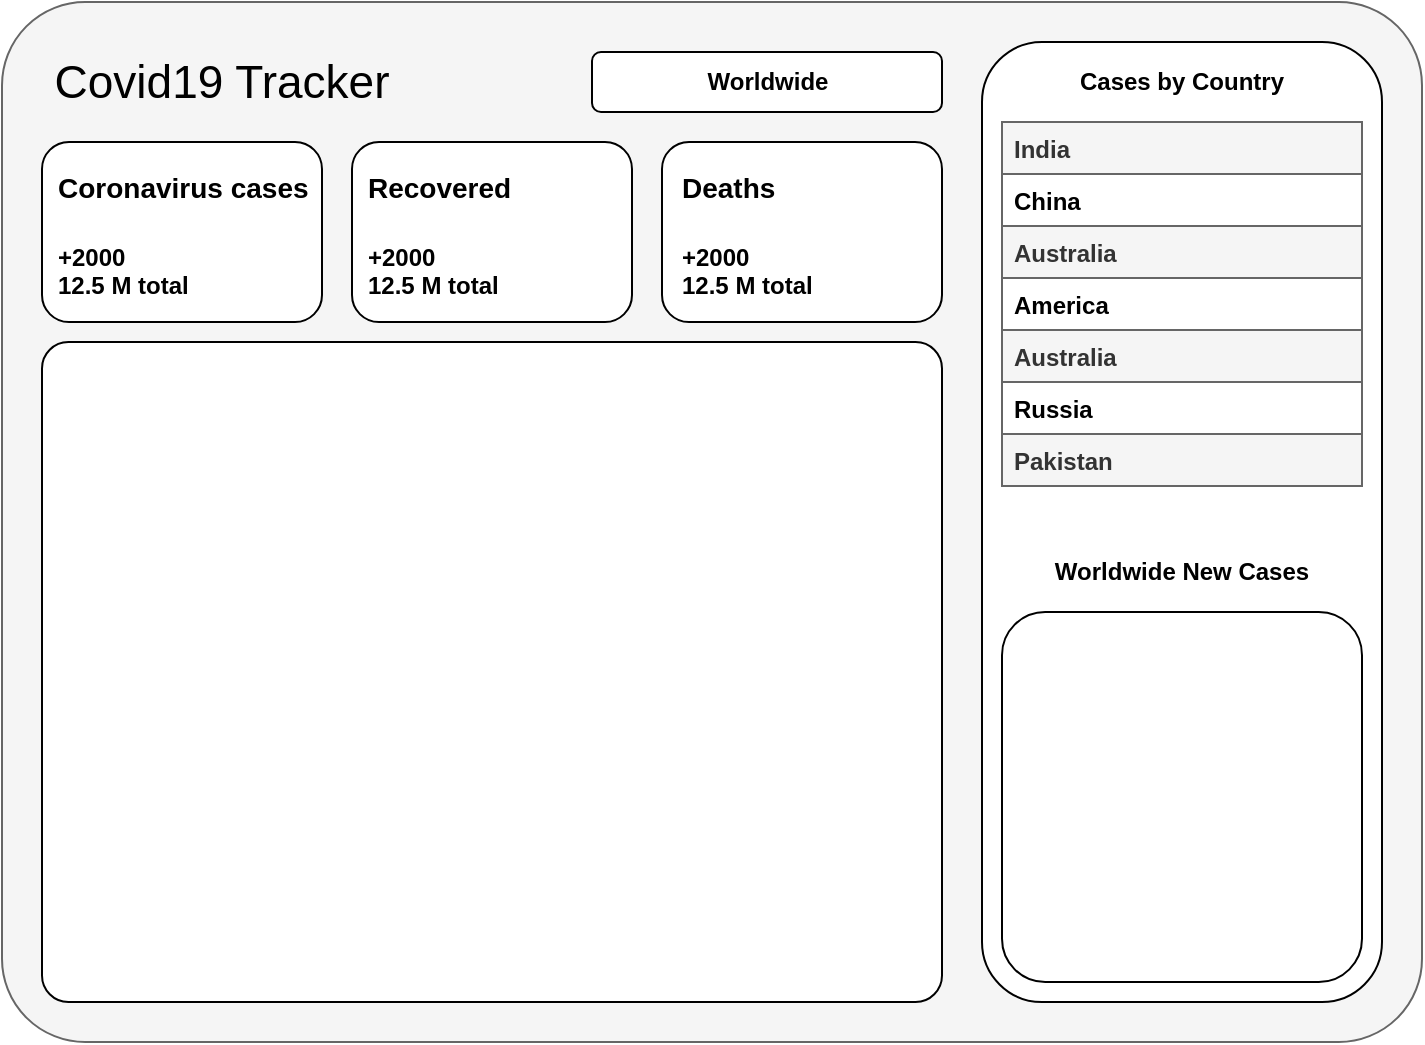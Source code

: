 <mxfile version="14.7.6" type="device"><diagram id="C5RBs43oDa-KdzZeNtuy" name="Page-1"><mxGraphModel dx="966" dy="578" grid="1" gridSize="10" guides="1" tooltips="1" connect="1" arrows="1" fold="1" page="1" pageScale="1" pageWidth="827" pageHeight="1169" background="none" math="0" shadow="0"><root><mxCell id="WIyWlLk6GJQsqaUBKTNV-0"/><mxCell id="WIyWlLk6GJQsqaUBKTNV-1" parent="WIyWlLk6GJQsqaUBKTNV-0"/><mxCell id="_vJQM2fm9OFivIKBlsTp-3" value="" style="rounded=1;whiteSpace=wrap;html=1;glass=0;shadow=0;arcSize=8;fillColor=#f5f5f5;strokeColor=#666666;fontColor=#333333;" parent="WIyWlLk6GJQsqaUBKTNV-1" vertex="1"><mxGeometry x="60" y="160" width="710" height="520" as="geometry"/></mxCell><mxCell id="_vJQM2fm9OFivIKBlsTp-4" value="&lt;font style=&quot;font-size: 23px&quot;&gt;Covid19 Tracker&lt;/font&gt;" style="text;html=1;strokeColor=none;fillColor=none;align=center;verticalAlign=middle;whiteSpace=wrap;rounded=0;" parent="WIyWlLk6GJQsqaUBKTNV-1" vertex="1"><mxGeometry x="80" y="190" width="180" height="20" as="geometry"/></mxCell><mxCell id="loSl4WI5vQQP1FYDH6S2-0" value="" style="rounded=1;whiteSpace=wrap;html=1;shadow=0;glass=0;" vertex="1" parent="WIyWlLk6GJQsqaUBKTNV-1"><mxGeometry x="355" y="185" width="175" height="30" as="geometry"/></mxCell><mxCell id="loSl4WI5vQQP1FYDH6S2-1" value="&lt;b&gt;Worldwide&lt;/b&gt;" style="text;html=1;strokeColor=none;fillColor=none;align=center;verticalAlign=middle;whiteSpace=wrap;rounded=0;shadow=0;glass=0;" vertex="1" parent="WIyWlLk6GJQsqaUBKTNV-1"><mxGeometry x="422.5" y="190" width="40" height="20" as="geometry"/></mxCell><mxCell id="loSl4WI5vQQP1FYDH6S2-2" value="" style="rounded=1;whiteSpace=wrap;html=1;shadow=0;glass=0;" vertex="1" parent="WIyWlLk6GJQsqaUBKTNV-1"><mxGeometry x="80" y="230" width="140" height="90" as="geometry"/></mxCell><mxCell id="loSl4WI5vQQP1FYDH6S2-4" value="" style="rounded=1;whiteSpace=wrap;html=1;shadow=0;glass=0;arcSize=4;" vertex="1" parent="WIyWlLk6GJQsqaUBKTNV-1"><mxGeometry x="80" y="330" width="450" height="330" as="geometry"/></mxCell><mxCell id="loSl4WI5vQQP1FYDH6S2-8" value="" style="rounded=1;whiteSpace=wrap;html=1;shadow=0;glass=0;" vertex="1" parent="WIyWlLk6GJQsqaUBKTNV-1"><mxGeometry x="235" y="230" width="140" height="90" as="geometry"/></mxCell><mxCell id="loSl4WI5vQQP1FYDH6S2-9" value="" style="rounded=1;whiteSpace=wrap;html=1;shadow=0;glass=0;" vertex="1" parent="WIyWlLk6GJQsqaUBKTNV-1"><mxGeometry x="390" y="230" width="140" height="90" as="geometry"/></mxCell><mxCell id="loSl4WI5vQQP1FYDH6S2-12" value="&lt;h1&gt;&lt;span style=&quot;text-align: center&quot;&gt;&lt;font style=&quot;font-size: 14px&quot;&gt;Coronavirus cases&lt;/font&gt;&lt;/span&gt;&lt;br&gt;&lt;/h1&gt;&lt;p&gt;&lt;b&gt;&lt;span style=&quot;color: rgb(0 , 0 , 0)&quot;&gt;+2000&lt;/span&gt;&lt;br&gt;&lt;span style=&quot;color: rgb(0 , 0 , 0)&quot;&gt;12.5 M total&lt;/span&gt;&lt;/b&gt;&lt;br&gt;&lt;/p&gt;" style="text;html=1;strokeColor=none;fillColor=none;spacing=5;spacingTop=-20;whiteSpace=wrap;overflow=hidden;rounded=0;shadow=0;glass=0;" vertex="1" parent="WIyWlLk6GJQsqaUBKTNV-1"><mxGeometry x="82.5" y="230" width="135" height="100" as="geometry"/></mxCell><mxCell id="loSl4WI5vQQP1FYDH6S2-15" value="&lt;h1&gt;&lt;span style=&quot;font-size: 14px&quot;&gt;Recovered&lt;/span&gt;&lt;/h1&gt;&lt;p&gt;&lt;b&gt;&lt;span style=&quot;color: rgb(0 , 0 , 0)&quot;&gt;+2000&lt;/span&gt;&lt;br&gt;&lt;span style=&quot;color: rgb(0 , 0 , 0)&quot;&gt;12.5 M total&lt;/span&gt;&lt;/b&gt;&lt;br&gt;&lt;/p&gt;" style="text;html=1;strokeColor=none;fillColor=none;spacing=5;spacingTop=-20;whiteSpace=wrap;overflow=hidden;rounded=0;shadow=0;glass=0;" vertex="1" parent="WIyWlLk6GJQsqaUBKTNV-1"><mxGeometry x="237.5" y="230" width="135" height="100" as="geometry"/></mxCell><mxCell id="loSl4WI5vQQP1FYDH6S2-17" value="&lt;h1&gt;&lt;span style=&quot;font-size: 14px&quot;&gt;Deaths&lt;/span&gt;&lt;/h1&gt;&lt;p&gt;&lt;b&gt;&lt;span style=&quot;color: rgb(0 , 0 , 0)&quot;&gt;+2000&lt;/span&gt;&lt;br&gt;&lt;span style=&quot;color: rgb(0 , 0 , 0)&quot;&gt;12.5 M total&lt;/span&gt;&lt;/b&gt;&lt;br&gt;&lt;/p&gt;" style="text;html=1;strokeColor=none;fillColor=none;spacing=5;spacingTop=-20;whiteSpace=wrap;overflow=hidden;rounded=0;shadow=0;glass=0;" vertex="1" parent="WIyWlLk6GJQsqaUBKTNV-1"><mxGeometry x="395" y="230" width="135" height="100" as="geometry"/></mxCell><mxCell id="loSl4WI5vQQP1FYDH6S2-19" value="" style="rounded=1;whiteSpace=wrap;html=1;shadow=0;glass=0;" vertex="1" parent="WIyWlLk6GJQsqaUBKTNV-1"><mxGeometry x="550" y="180" width="200" height="480" as="geometry"/></mxCell><mxCell id="loSl4WI5vQQP1FYDH6S2-20" value="Cases by Country" style="text;html=1;strokeColor=none;fillColor=none;align=center;verticalAlign=middle;whiteSpace=wrap;rounded=0;shadow=0;glass=0;fontStyle=1" vertex="1" parent="WIyWlLk6GJQsqaUBKTNV-1"><mxGeometry x="580" y="190" width="140" height="20" as="geometry"/></mxCell><mxCell id="loSl4WI5vQQP1FYDH6S2-21" value="" style="shape=image;html=1;verticalAlign=top;verticalLabelPosition=bottom;labelBackgroundColor=#ffffff;imageAspect=0;aspect=fixed;image=https://cdn4.iconfinder.com/data/icons/small-n-flat/24/map-128.png;rounded=1;shadow=0;glass=0;" vertex="1" parent="WIyWlLk6GJQsqaUBKTNV-1"><mxGeometry x="265" y="455" width="80" height="80" as="geometry"/></mxCell><mxCell id="loSl4WI5vQQP1FYDH6S2-22" value="" style="shape=image;html=1;verticalAlign=top;verticalLabelPosition=bottom;labelBackgroundColor=#ffffff;imageAspect=0;aspect=fixed;image=https://cdn2.iconfinder.com/data/icons/infographic-bar-vol-10-2/512/9-128.png;rounded=1;shadow=0;glass=0;" vertex="1" parent="WIyWlLk6GJQsqaUBKTNV-1"><mxGeometry x="576" y="490" width="148" height="148" as="geometry"/></mxCell><mxCell id="loSl4WI5vQQP1FYDH6S2-28" value="" style="swimlane;fontStyle=0;childLayout=stackLayout;horizontal=1;startSize=0;fillColor=#f5f5f5;horizontalStack=0;resizeParent=1;resizeParentMax=0;resizeLast=0;collapsible=1;marginBottom=0;rounded=1;shadow=0;glass=0;strokeColor=#666666;fontColor=#333333;" vertex="1" parent="WIyWlLk6GJQsqaUBKTNV-1"><mxGeometry x="560" y="220" width="180" height="182" as="geometry"><mxRectangle x="560" y="230" width="50" height="26" as="alternateBounds"/></mxGeometry></mxCell><mxCell id="loSl4WI5vQQP1FYDH6S2-29" value="India" style="text;strokeColor=#666666;fillColor=#f5f5f5;align=left;verticalAlign=top;spacingLeft=4;spacingRight=4;overflow=hidden;rotatable=0;points=[[0,0.5],[1,0.5]];portConstraint=eastwest;fontStyle=1;fontColor=#333333;" vertex="1" parent="loSl4WI5vQQP1FYDH6S2-28"><mxGeometry width="180" height="26" as="geometry"/></mxCell><mxCell id="loSl4WI5vQQP1FYDH6S2-30" value="China" style="text;strokeColor=none;fillColor=none;align=left;verticalAlign=top;spacingLeft=4;spacingRight=4;overflow=hidden;rotatable=0;points=[[0,0.5],[1,0.5]];portConstraint=eastwest;fontStyle=1" vertex="1" parent="loSl4WI5vQQP1FYDH6S2-28"><mxGeometry y="26" width="180" height="26" as="geometry"/></mxCell><mxCell id="loSl4WI5vQQP1FYDH6S2-31" value="Australia" style="text;strokeColor=#666666;fillColor=#f5f5f5;align=left;verticalAlign=top;spacingLeft=4;spacingRight=4;overflow=hidden;rotatable=0;points=[[0,0.5],[1,0.5]];portConstraint=eastwest;fontStyle=1;rounded=0;fontColor=#333333;" vertex="1" parent="loSl4WI5vQQP1FYDH6S2-28"><mxGeometry y="52" width="180" height="26" as="geometry"/></mxCell><mxCell id="loSl4WI5vQQP1FYDH6S2-32" value="America" style="text;align=left;verticalAlign=top;spacingLeft=4;spacingRight=4;overflow=hidden;rotatable=0;points=[[0,0.5],[1,0.5]];portConstraint=eastwest;fontStyle=1;rounded=0;" vertex="1" parent="loSl4WI5vQQP1FYDH6S2-28"><mxGeometry y="78" width="180" height="26" as="geometry"/></mxCell><mxCell id="loSl4WI5vQQP1FYDH6S2-33" value="Australia" style="text;strokeColor=#666666;fillColor=#f5f5f5;align=left;verticalAlign=top;spacingLeft=4;spacingRight=4;overflow=hidden;rotatable=0;points=[[0,0.5],[1,0.5]];portConstraint=eastwest;fontStyle=1;rounded=0;fontColor=#333333;" vertex="1" parent="loSl4WI5vQQP1FYDH6S2-28"><mxGeometry y="104" width="180" height="26" as="geometry"/></mxCell><mxCell id="loSl4WI5vQQP1FYDH6S2-34" value="Russia" style="text;align=left;verticalAlign=top;spacingLeft=4;spacingRight=4;overflow=hidden;rotatable=0;points=[[0,0.5],[1,0.5]];portConstraint=eastwest;fontStyle=1;rounded=0;" vertex="1" parent="loSl4WI5vQQP1FYDH6S2-28"><mxGeometry y="130" width="180" height="26" as="geometry"/></mxCell><mxCell id="loSl4WI5vQQP1FYDH6S2-38" value="Pakistan" style="text;align=left;verticalAlign=top;spacingLeft=4;spacingRight=4;overflow=hidden;rotatable=0;points=[[0,0.5],[1,0.5]];portConstraint=eastwest;fontStyle=1;rounded=0;fillColor=#f5f5f5;strokeColor=#666666;fontColor=#333333;" vertex="1" parent="loSl4WI5vQQP1FYDH6S2-28"><mxGeometry y="156" width="180" height="26" as="geometry"/></mxCell><mxCell id="loSl4WI5vQQP1FYDH6S2-36" value="Worldwide New Cases" style="text;html=1;strokeColor=none;fillColor=none;align=center;verticalAlign=middle;whiteSpace=wrap;rounded=0;shadow=0;glass=0;fontStyle=1" vertex="1" parent="WIyWlLk6GJQsqaUBKTNV-1"><mxGeometry x="580" y="435" width="140" height="20" as="geometry"/></mxCell><mxCell id="loSl4WI5vQQP1FYDH6S2-37" value="" style="rounded=1;whiteSpace=wrap;html=1;shadow=0;glass=0;verticalAlign=top;gradientColor=#ffffff;arcSize=12;fillColor=none;" vertex="1" parent="WIyWlLk6GJQsqaUBKTNV-1"><mxGeometry x="560" y="465" width="180" height="185" as="geometry"/></mxCell></root></mxGraphModel></diagram></mxfile>